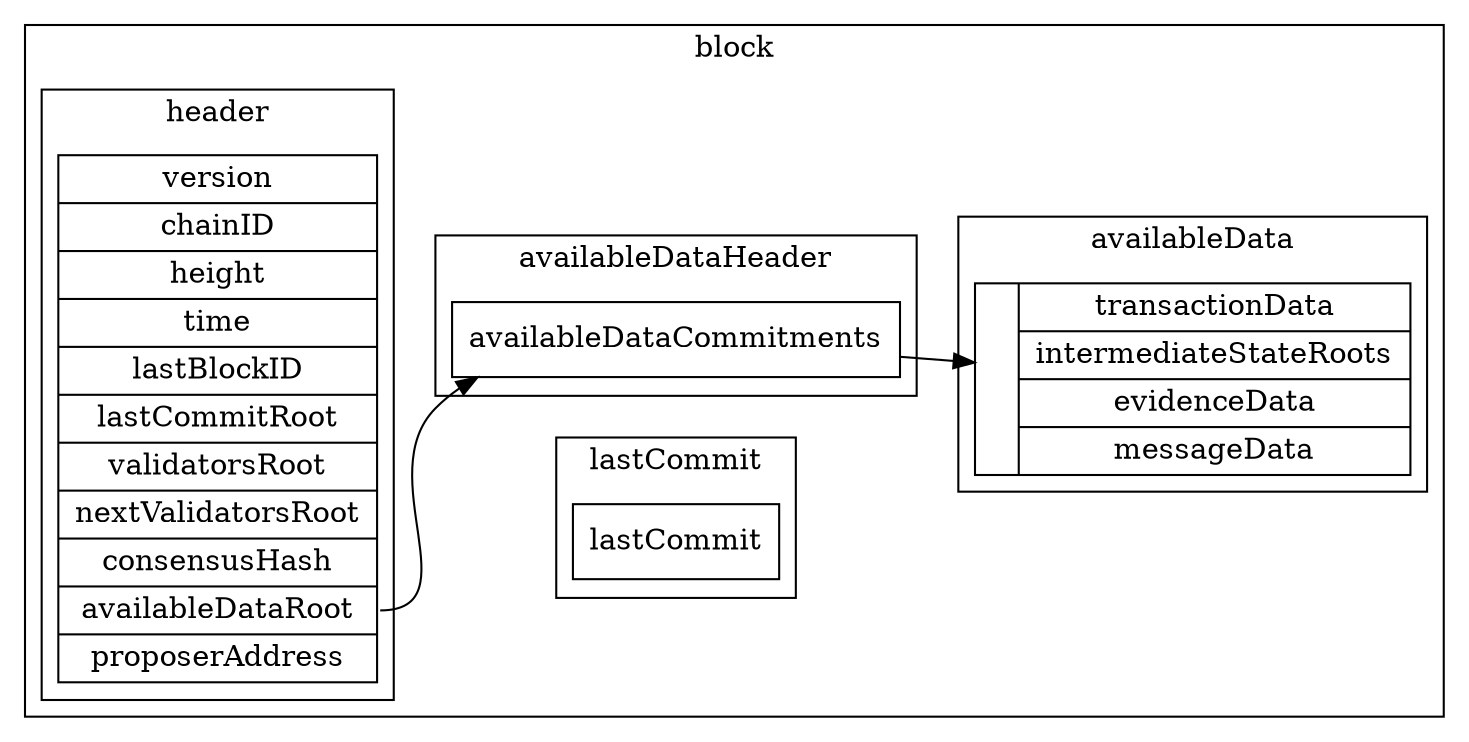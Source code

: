 digraph G {
    rankdir = "LR";
    node [shape = record];

    subgraph cluster_block {
        label = "block";

        subgraph cluster_lastcommit {
            label = "lastCommit";
            struct4 [label = "{lastCommit}"];
        }

        subgraph cluster_body {
            label = "availableData";
            struct3 [label = "{ | { transactionData | intermediateStateRoots | evidenceData | messageData } }"];
        }

        subgraph cluster_availableheader {
            label = "availableDataHeader";
            struct2 [label = "{<f0> availableDataCommitments}"];
        }

        subgraph cluster_header {
            label = "header";
            struct1 [label = "version | chainID | height | time | lastBlockID | lastCommitRoot | validatorsRoot | nextValidatorsRoot | consensusHash | <f9> availableDataRoot | proposerAddress"];
        }
    }

    struct1:f9 -> struct2;
    struct2:f0 -> struct3;

    edge [style = invis];
    struct1 -> struct3;
    struct1 -> struct4;
}